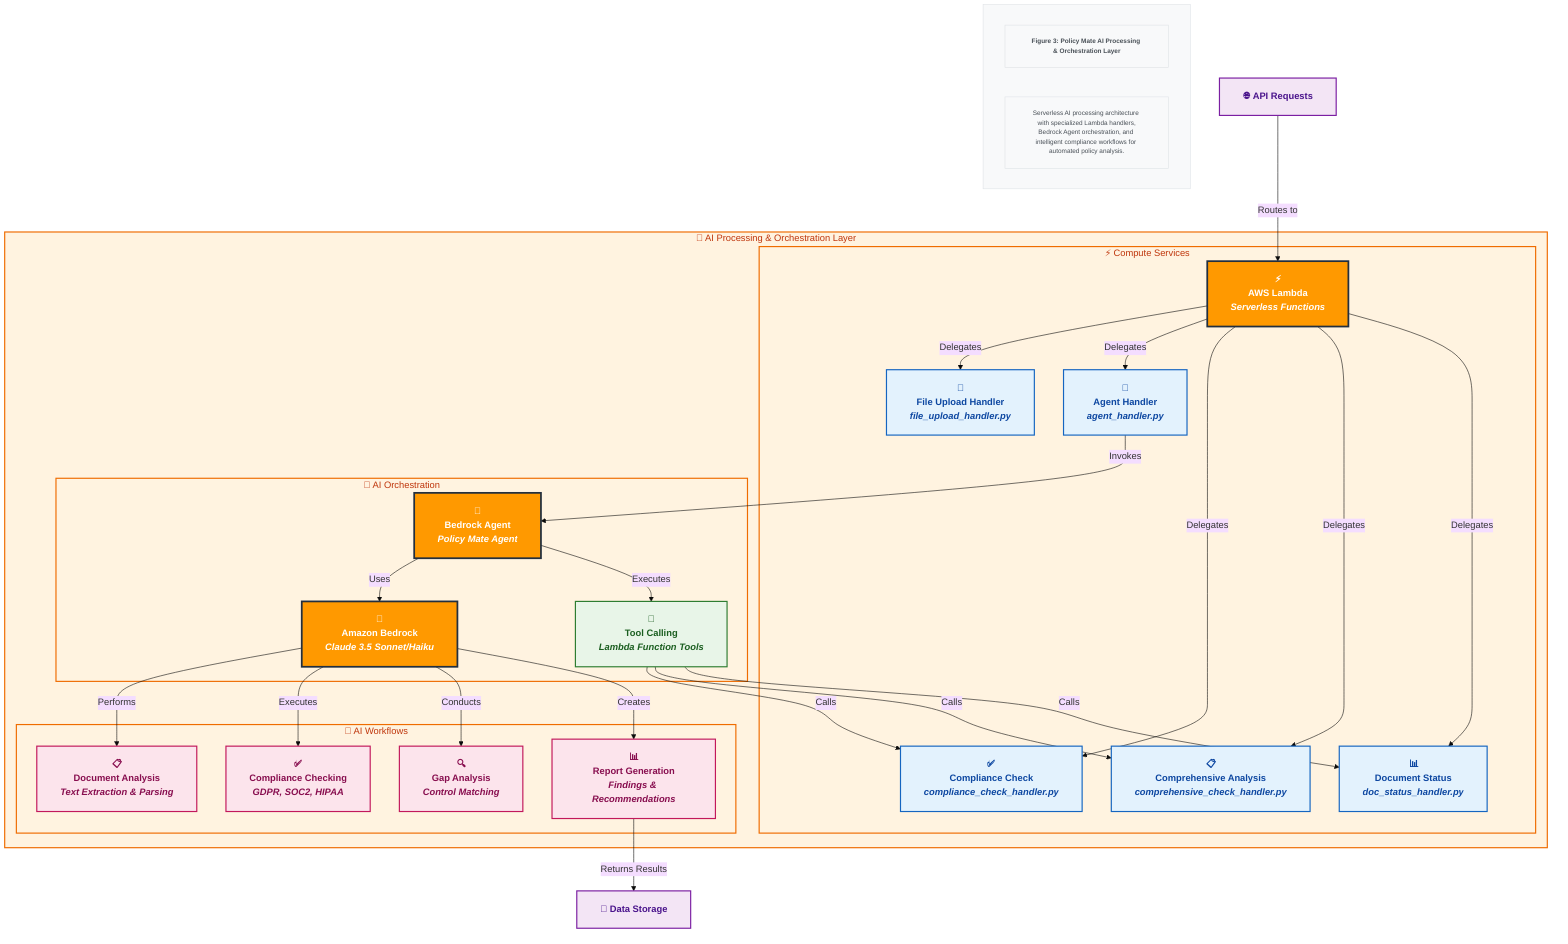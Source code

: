 %%{init: {'theme': 'base', 'flowchart': {'curve': 'basis', 'padding': 20}}}%%
flowchart TD
    %% AI Processing Layer
    subgraph aiLayer["🧠 AI Processing & Orchestration Layer"]
        direction TB
        
        subgraph compute["⚡ Compute Services"]
            Lambda["⚡<br/>AWS Lambda<br/><i>Serverless Functions</i>"]
            LambdaUpload["📄<br/>File Upload Handler<br/><i>file_upload_handler.py</i>"]
            LambdaAgent["🤖<br/>Agent Handler<br/><i>agent_handler.py</i>"]
            LambdaCompliance["✅<br/>Compliance Check<br/><i>compliance_check_handler.py</i>"]
            LambdaComprehensive["📋<br/>Comprehensive Analysis<br/><i>comprehensive_check_handler.py</i>"]
            LambdaDocStatus["📊<br/>Document Status<br/><i>doc_status_handler.py</i>"]
        end
        
        subgraph aiOrchestration["🤖 AI Orchestration"]
            Bedrock["🤖<br/>Amazon Bedrock<br/><i>Claude 3.5 Sonnet/Haiku</i>"]
            BedrockAgent["🎯<br/>Bedrock Agent<br/><i>Policy Mate Agent</i>"]
            ToolCalling["🔧<br/>Tool Calling<br/><i>Lambda Function Tools</i>"]
        end
        
        subgraph aiWorkflows["🔄 AI Workflows"]
            DocumentAnalysis["📋<br/>Document Analysis<br/><i>Text Extraction & Parsing</i>"]
            ComplianceCheck["✅<br/>Compliance Checking<br/><i>GDPR, SOC2, HIPAA</i>"]
            GapAnalysis["🔍<br/>Gap Analysis<br/><i>Control Matching</i>"]
            ReportGeneration["📊<br/>Report Generation<br/><i>Findings & Recommendations</i>"]
        end
    end

    %% Flow within AI Layer
    APIRequests["🌐 API Requests"] -->|Routes to| Lambda
    Lambda -->|Delegates| LambdaUpload
    Lambda -->|Delegates| LambdaAgent
    Lambda -->|Delegates| LambdaCompliance
    Lambda -->|Delegates| LambdaComprehensive
    Lambda -->|Delegates| LambdaDocStatus
    
    LambdaAgent -->|Invokes| BedrockAgent
    BedrockAgent -->|Uses| Bedrock
    BedrockAgent -->|Executes| ToolCalling
    
    ToolCalling -->|Calls| LambdaCompliance
    ToolCalling -->|Calls| LambdaComprehensive
    ToolCalling -->|Calls| LambdaDocStatus
    
    Bedrock -->|Performs| DocumentAnalysis
    Bedrock -->|Executes| ComplianceCheck
    Bedrock -->|Conducts| GapAnalysis
    Bedrock -->|Creates| ReportGeneration
    
    ReportGeneration -->|Returns Results| DataStorage["💾 Data Storage"]

    %% Styling
    classDef awsService fill:#ff9900,stroke:#232f3e,stroke-width:3px,color:#ffffff,font-weight:bold
    classDef computeNode fill:#e3f2fd,stroke:#1565c0,stroke-width:2px,color:#0d47a1,font-weight:bold
    classDef aiNode fill:#e8f5e8,stroke:#2e7d32,stroke-width:2px,color:#1b5e20,font-weight:bold
    classDef workflowNode fill:#fce4ec,stroke:#c2185b,stroke-width:2px,color:#880e4f,font-weight:bold
    classDef externalNode fill:#f3e5f5,stroke:#7b1fa2,stroke-width:2px,color:#4a148c,font-weight:bold
    classDef layerBox fill:#fff3e0,stroke:#ef6c00,stroke-width:2px,color:#bf360c

    class Lambda,Bedrock,BedrockAgent awsService
    class LambdaUpload,LambdaAgent,LambdaCompliance,LambdaComprehensive,LambdaDocStatus computeNode
    class ToolCalling aiNode
    class DocumentAnalysis,ComplianceCheck,GapAnalysis,ReportGeneration workflowNode
    class APIRequests,DataStorage externalNode
    class aiLayer,compute,aiOrchestration,aiWorkflows layerBox

    %% Caption
    subgraph caption[" "]
        figureTitle["<b>Figure 3: Policy Mate AI Processing & Orchestration Layer</b>"]
        figureDesc["Serverless AI processing architecture with specialized Lambda handlers,<br/>Bedrock Agent orchestration, and intelligent compliance workflows for automated policy analysis."]
    end

    classDef captionStyle fill:#f8f9fa,stroke:#dee2e6,stroke-width:1px,color:#495057,font-size:11px
    class caption,figureTitle,figureDesc captionStyle